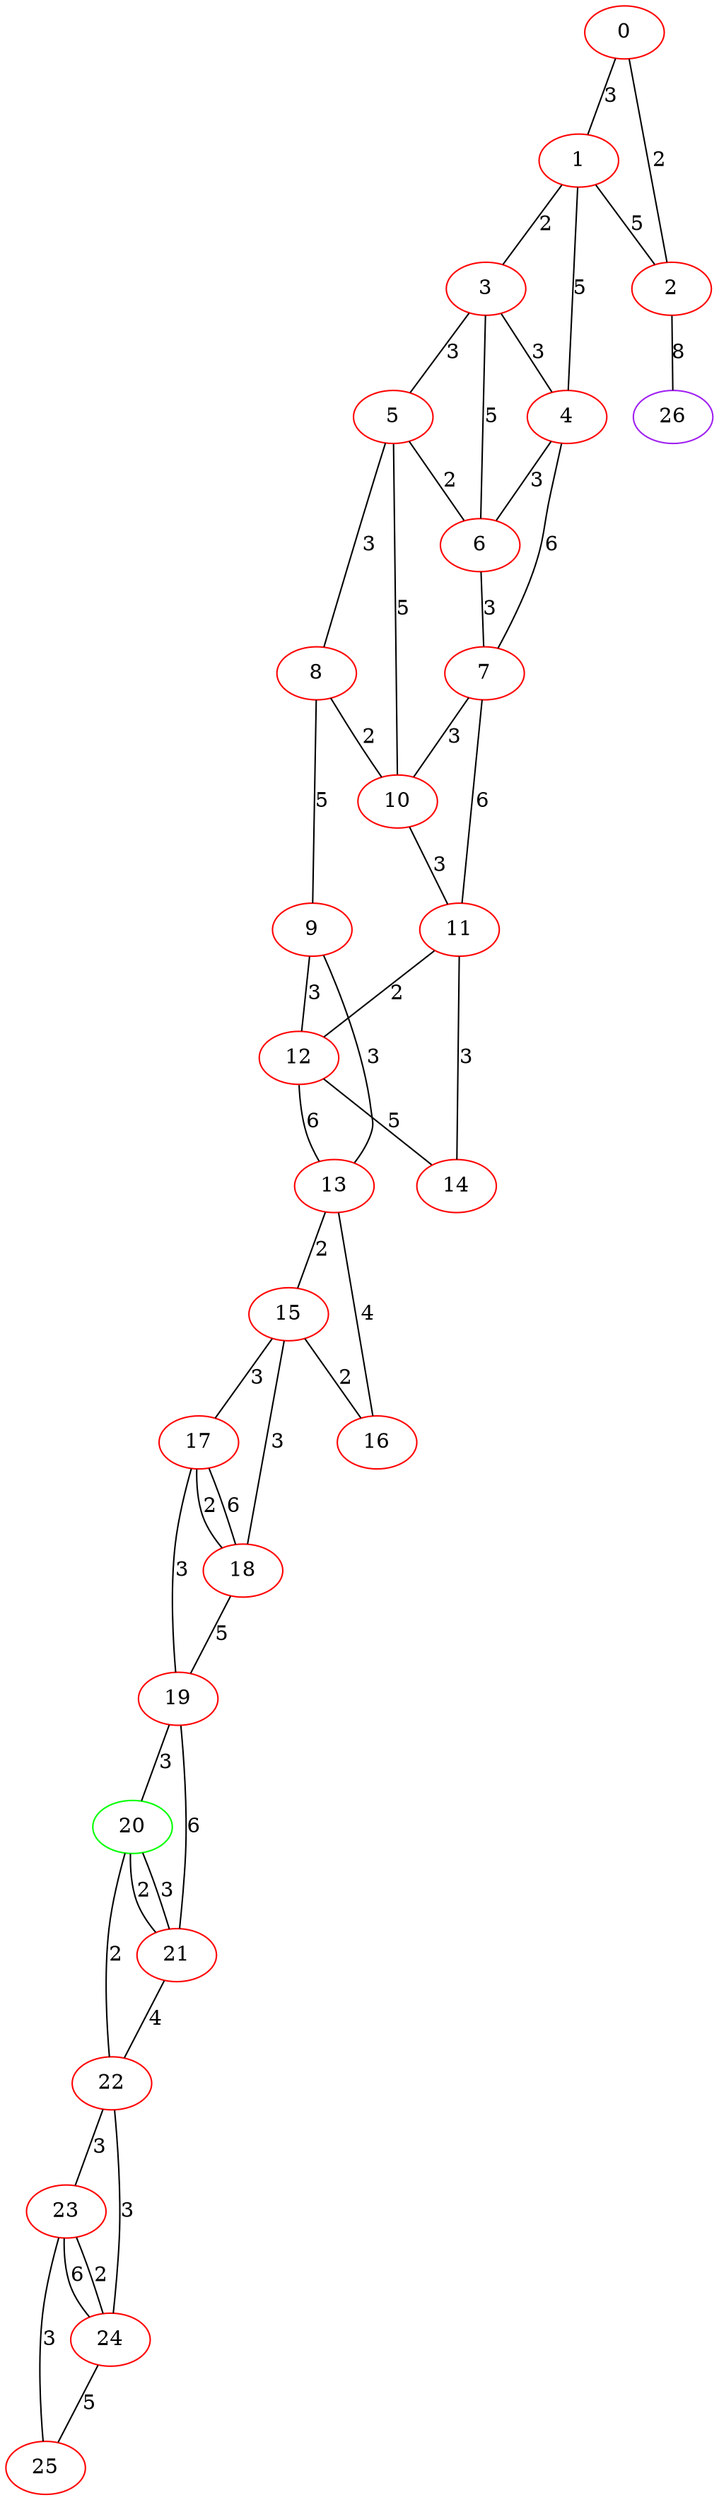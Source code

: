 graph "" {
0 [color=red, weight=1];
1 [color=red, weight=1];
2 [color=red, weight=1];
3 [color=red, weight=1];
4 [color=red, weight=1];
5 [color=red, weight=1];
6 [color=red, weight=1];
7 [color=red, weight=1];
8 [color=red, weight=1];
9 [color=red, weight=1];
10 [color=red, weight=1];
11 [color=red, weight=1];
12 [color=red, weight=1];
13 [color=red, weight=1];
14 [color=red, weight=1];
15 [color=red, weight=1];
16 [color=red, weight=1];
17 [color=red, weight=1];
18 [color=red, weight=1];
19 [color=red, weight=1];
20 [color=green, weight=2];
21 [color=red, weight=1];
22 [color=red, weight=1];
23 [color=red, weight=1];
24 [color=red, weight=1];
25 [color=red, weight=1];
26 [color=purple, weight=4];
0 -- 1  [key=0, label=3];
0 -- 2  [key=0, label=2];
1 -- 2  [key=0, label=5];
1 -- 3  [key=0, label=2];
1 -- 4  [key=0, label=5];
2 -- 26  [key=0, label=8];
3 -- 4  [key=0, label=3];
3 -- 5  [key=0, label=3];
3 -- 6  [key=0, label=5];
4 -- 6  [key=0, label=3];
4 -- 7  [key=0, label=6];
5 -- 8  [key=0, label=3];
5 -- 10  [key=0, label=5];
5 -- 6  [key=0, label=2];
6 -- 7  [key=0, label=3];
7 -- 10  [key=0, label=3];
7 -- 11  [key=0, label=6];
8 -- 9  [key=0, label=5];
8 -- 10  [key=0, label=2];
9 -- 12  [key=0, label=3];
9 -- 13  [key=0, label=3];
10 -- 11  [key=0, label=3];
11 -- 12  [key=0, label=2];
11 -- 14  [key=0, label=3];
12 -- 13  [key=0, label=6];
12 -- 14  [key=0, label=5];
13 -- 16  [key=0, label=4];
13 -- 15  [key=0, label=2];
15 -- 16  [key=0, label=2];
15 -- 17  [key=0, label=3];
15 -- 18  [key=0, label=3];
17 -- 18  [key=0, label=6];
17 -- 18  [key=1, label=2];
17 -- 19  [key=0, label=3];
18 -- 19  [key=0, label=5];
19 -- 20  [key=0, label=3];
19 -- 21  [key=0, label=6];
20 -- 21  [key=0, label=3];
20 -- 21  [key=1, label=2];
20 -- 22  [key=0, label=2];
21 -- 22  [key=0, label=4];
22 -- 24  [key=0, label=3];
22 -- 23  [key=0, label=3];
23 -- 24  [key=0, label=2];
23 -- 24  [key=1, label=6];
23 -- 25  [key=0, label=3];
24 -- 25  [key=0, label=5];
}
